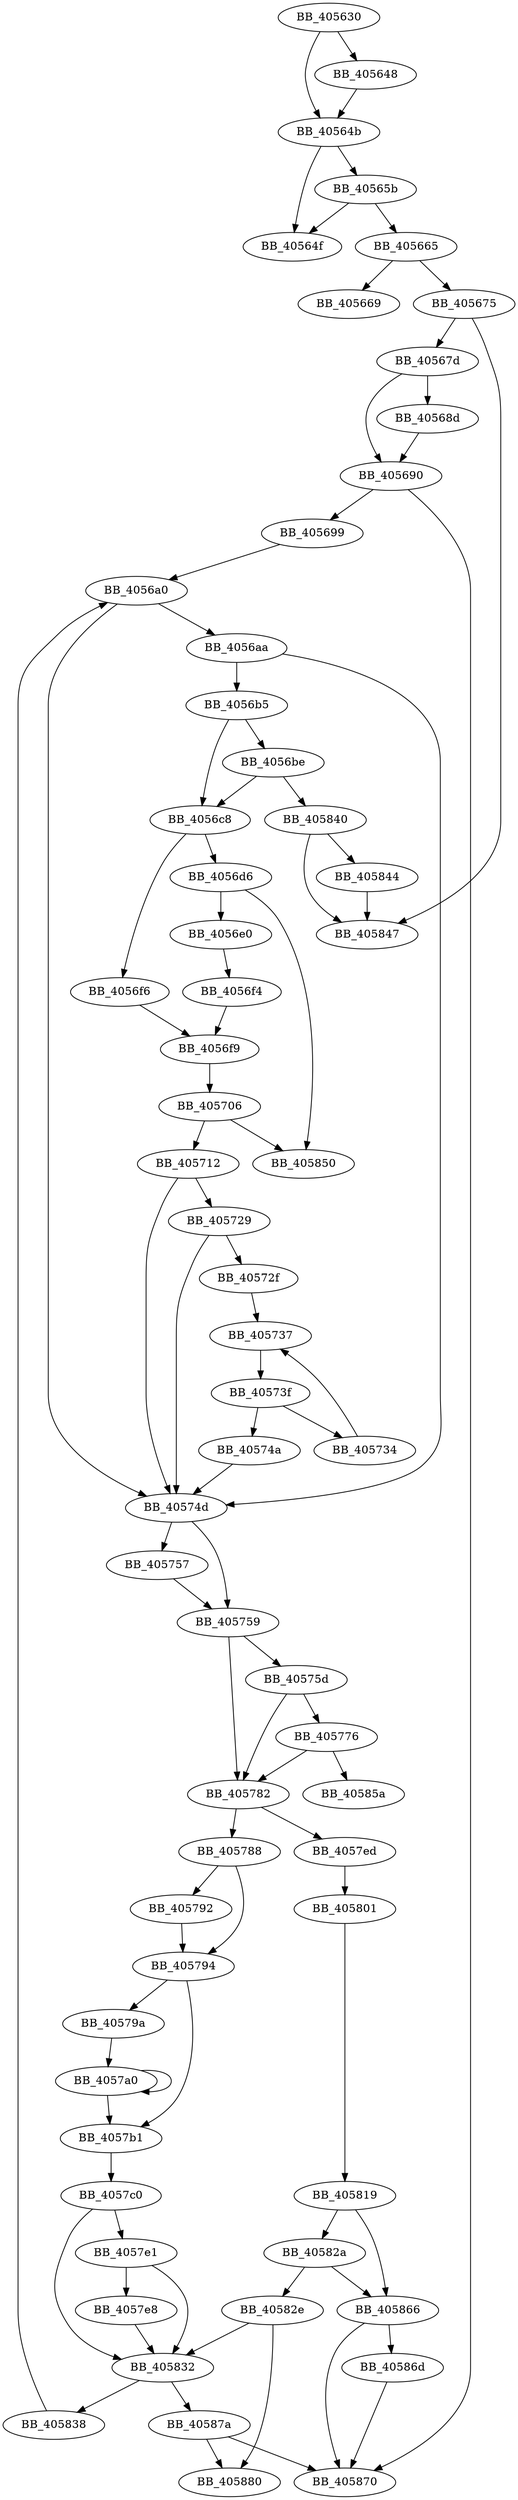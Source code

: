 DiGraph sub_405630{
BB_405630->BB_405648
BB_405630->BB_40564b
BB_405648->BB_40564b
BB_40564b->BB_40564f
BB_40564b->BB_40565b
BB_40565b->BB_40564f
BB_40565b->BB_405665
BB_405665->BB_405669
BB_405665->BB_405675
BB_405675->BB_40567d
BB_405675->BB_405847
BB_40567d->BB_40568d
BB_40567d->BB_405690
BB_40568d->BB_405690
BB_405690->BB_405699
BB_405690->BB_405870
BB_405699->BB_4056a0
BB_4056a0->BB_4056aa
BB_4056a0->BB_40574d
BB_4056aa->BB_4056b5
BB_4056aa->BB_40574d
BB_4056b5->BB_4056be
BB_4056b5->BB_4056c8
BB_4056be->BB_4056c8
BB_4056be->BB_405840
BB_4056c8->BB_4056d6
BB_4056c8->BB_4056f6
BB_4056d6->BB_4056e0
BB_4056d6->BB_405850
BB_4056e0->BB_4056f4
BB_4056f4->BB_4056f9
BB_4056f6->BB_4056f9
BB_4056f9->BB_405706
BB_405706->BB_405712
BB_405706->BB_405850
BB_405712->BB_405729
BB_405712->BB_40574d
BB_405729->BB_40572f
BB_405729->BB_40574d
BB_40572f->BB_405737
BB_405734->BB_405737
BB_405737->BB_40573f
BB_40573f->BB_405734
BB_40573f->BB_40574a
BB_40574a->BB_40574d
BB_40574d->BB_405757
BB_40574d->BB_405759
BB_405757->BB_405759
BB_405759->BB_40575d
BB_405759->BB_405782
BB_40575d->BB_405776
BB_40575d->BB_405782
BB_405776->BB_405782
BB_405776->BB_40585a
BB_405782->BB_405788
BB_405782->BB_4057ed
BB_405788->BB_405792
BB_405788->BB_405794
BB_405792->BB_405794
BB_405794->BB_40579a
BB_405794->BB_4057b1
BB_40579a->BB_4057a0
BB_4057a0->BB_4057a0
BB_4057a0->BB_4057b1
BB_4057b1->BB_4057c0
BB_4057c0->BB_4057e1
BB_4057c0->BB_405832
BB_4057e1->BB_4057e8
BB_4057e1->BB_405832
BB_4057e8->BB_405832
BB_4057ed->BB_405801
BB_405801->BB_405819
BB_405819->BB_40582a
BB_405819->BB_405866
BB_40582a->BB_40582e
BB_40582a->BB_405866
BB_40582e->BB_405832
BB_40582e->BB_405880
BB_405832->BB_405838
BB_405832->BB_40587a
BB_405838->BB_4056a0
BB_405840->BB_405844
BB_405840->BB_405847
BB_405844->BB_405847
BB_405866->BB_40586d
BB_405866->BB_405870
BB_40586d->BB_405870
BB_40587a->BB_405870
BB_40587a->BB_405880
}
